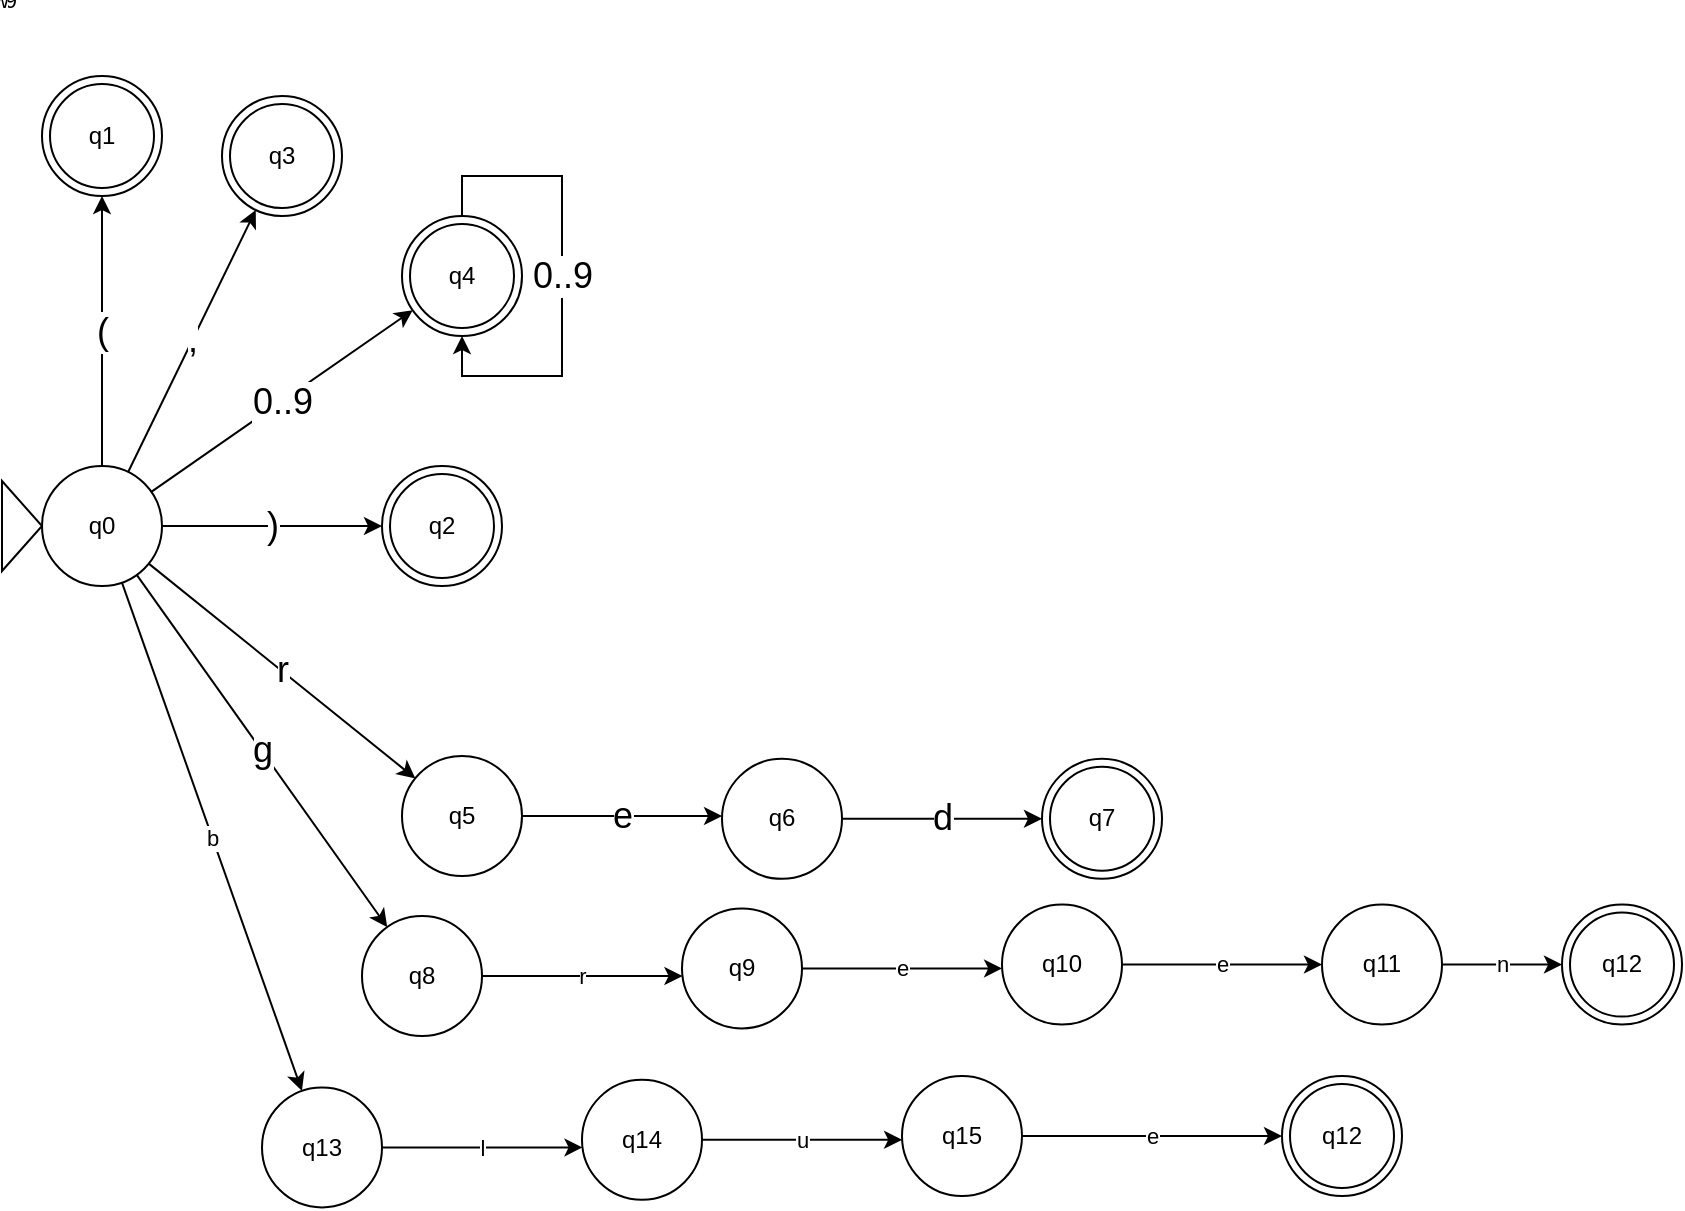 <mxfile version="26.0.16">
  <diagram name="DFA Graph Coloring" id="fnJhv9aqT7oZU3eNKk9d">
    <mxGraphModel dx="298726" dy="193134" grid="1" gridSize="10" guides="1" tooltips="1" connect="1" arrows="1" fold="1" page="1" pageScale="1" pageWidth="850" pageHeight="1100" math="0" shadow="0">
      <root>
        <mxCell id="0" />
        <mxCell id="1" parent="0" />
        <mxCell id="ePDAUJKPAvuJCiLX9oar-74" value="e" edge="1" parent="1">
          <mxGeometry relative="1" as="geometry" />
        </mxCell>
        <mxCell id="ePDAUJKPAvuJCiLX9oar-77" value="r" edge="1" parent="1">
          <mxGeometry relative="1" as="geometry" />
        </mxCell>
        <mxCell id="ePDAUJKPAvuJCiLX9oar-78" value="e" edge="1" parent="1">
          <mxGeometry relative="1" as="geometry" />
        </mxCell>
        <mxCell id="ePDAUJKPAvuJCiLX9oar-79" value="e" edge="1" parent="1">
          <mxGeometry relative="1" as="geometry" />
        </mxCell>
        <mxCell id="ePDAUJKPAvuJCiLX9oar-99" value="e" edge="1" parent="1">
          <mxGeometry relative="1" as="geometry" />
        </mxCell>
        <mxCell id="ePDAUJKPAvuJCiLX9oar-102" value="r" edge="1" parent="1">
          <mxGeometry relative="1" as="geometry" />
        </mxCell>
        <mxCell id="ePDAUJKPAvuJCiLX9oar-103" value="e" edge="1" parent="1">
          <mxGeometry relative="1" as="geometry" />
        </mxCell>
        <mxCell id="ePDAUJKPAvuJCiLX9oar-104" value="e" edge="1" parent="1">
          <mxGeometry relative="1" as="geometry" />
        </mxCell>
        <mxCell id="ePDAUJKPAvuJCiLX9oar-168" value="&lt;font style=&quot;font-size: 18px;&quot;&gt;(&lt;/font&gt;" style="edgeStyle=orthogonalEdgeStyle;rounded=0;orthogonalLoop=1;jettySize=auto;html=1;noEdgeStyle=1;orthogonal=1;" edge="1" parent="1" source="ePDAUJKPAvuJCiLX9oar-107" target="ePDAUJKPAvuJCiLX9oar-108">
          <mxGeometry relative="1" as="geometry" />
        </mxCell>
        <mxCell id="ePDAUJKPAvuJCiLX9oar-169" value="&lt;font style=&quot;font-size: 18px;&quot;&gt;,&lt;/font&gt;" style="edgeStyle=orthogonalEdgeStyle;rounded=0;orthogonalLoop=1;jettySize=auto;html=1;noEdgeStyle=1;orthogonal=1;" edge="1" parent="1" source="ePDAUJKPAvuJCiLX9oar-107" target="ePDAUJKPAvuJCiLX9oar-165">
          <mxGeometry relative="1" as="geometry" />
        </mxCell>
        <mxCell id="ePDAUJKPAvuJCiLX9oar-171" value="&lt;font style=&quot;font-size: 18px;&quot;&gt;)&lt;/font&gt;" style="edgeStyle=orthogonalEdgeStyle;rounded=0;orthogonalLoop=1;jettySize=auto;html=1;noEdgeStyle=1;orthogonal=1;" edge="1" parent="1" source="ePDAUJKPAvuJCiLX9oar-107" target="ePDAUJKPAvuJCiLX9oar-162">
          <mxGeometry relative="1" as="geometry" />
        </mxCell>
        <mxCell id="ePDAUJKPAvuJCiLX9oar-174" value="&lt;font style=&quot;font-size: 18px;&quot;&gt;r&lt;/font&gt;" style="edgeStyle=orthogonalEdgeStyle;rounded=0;orthogonalLoop=1;jettySize=auto;html=1;noEdgeStyle=1;orthogonal=1;" edge="1" parent="1" source="ePDAUJKPAvuJCiLX9oar-107" target="ePDAUJKPAvuJCiLX9oar-173">
          <mxGeometry relative="1" as="geometry" />
        </mxCell>
        <mxCell id="ePDAUJKPAvuJCiLX9oar-181" value="&lt;font style=&quot;font-size: 18px;&quot;&gt;0..9&lt;/font&gt;" style="edgeStyle=orthogonalEdgeStyle;rounded=0;orthogonalLoop=1;jettySize=auto;html=1;noEdgeStyle=1;orthogonal=1;" edge="1" parent="1" source="ePDAUJKPAvuJCiLX9oar-107" target="ePDAUJKPAvuJCiLX9oar-180">
          <mxGeometry relative="1" as="geometry" />
        </mxCell>
        <mxCell id="ePDAUJKPAvuJCiLX9oar-187" value="&lt;font style=&quot;font-size: 18px;&quot;&gt;g&lt;/font&gt;" style="edgeStyle=orthogonalEdgeStyle;rounded=0;orthogonalLoop=1;jettySize=auto;html=1;noEdgeStyle=1;orthogonal=1;" edge="1" parent="1" source="ePDAUJKPAvuJCiLX9oar-107" target="ePDAUJKPAvuJCiLX9oar-183">
          <mxGeometry relative="1" as="geometry" />
        </mxCell>
        <mxCell id="ePDAUJKPAvuJCiLX9oar-107" value="q0" style="ellipse;whiteSpace=wrap;html=1;" vertex="1" parent="1">
          <mxGeometry y="225" width="60" height="60" as="geometry" />
        </mxCell>
        <mxCell id="ePDAUJKPAvuJCiLX9oar-108" value="q1" style="ellipse;shape=doubleEllipse;whiteSpace=wrap;html=1;" vertex="1" parent="1">
          <mxGeometry y="30" width="60" height="60" as="geometry" />
        </mxCell>
        <mxCell id="ePDAUJKPAvuJCiLX9oar-132" style="edgeStyle=orthogonalEdgeStyle;curved=1;endArrow=block;endFill=1;" edge="1" parent="1" target="ePDAUJKPAvuJCiLX9oar-107">
          <mxGeometry relative="1" as="geometry" />
        </mxCell>
        <mxCell id="ePDAUJKPAvuJCiLX9oar-133" value="(" style="endArrow=block;html=1;noEdgeStyle=1;orthogonal=1;" edge="1" parent="1" source="ePDAUJKPAvuJCiLX9oar-107" target="ePDAUJKPAvuJCiLX9oar-108" />
        <mxCell id="ePDAUJKPAvuJCiLX9oar-134" value=")" style="endArrow=block;html=1;noEdgeStyle=1;" edge="1" parent="1" source="ePDAUJKPAvuJCiLX9oar-107" target="ePDAUJKPAvuJCiLX9oar-109" />
        <mxCell id="ePDAUJKPAvuJCiLX9oar-135" value="," style="endArrow=block;html=1;noEdgeStyle=1;" edge="1" parent="1" source="ePDAUJKPAvuJCiLX9oar-107" target="ePDAUJKPAvuJCiLX9oar-110" />
        <mxCell id="ePDAUJKPAvuJCiLX9oar-136" value="0-9" style="endArrow=block;html=1;noEdgeStyle=1;" edge="1" parent="1" source="ePDAUJKPAvuJCiLX9oar-107" target="ePDAUJKPAvuJCiLX9oar-111" />
        <mxCell id="ePDAUJKPAvuJCiLX9oar-137" value="0-9" style="endArrow=block;html=1;curved=1;noEdgeStyle=1;" edge="1" parent="1" source="ePDAUJKPAvuJCiLX9oar-111" target="ePDAUJKPAvuJCiLX9oar-111" />
        <mxCell id="ePDAUJKPAvuJCiLX9oar-138" value="r" style="endArrow=block;html=1;noEdgeStyle=1;" edge="1" parent="1" source="ePDAUJKPAvuJCiLX9oar-107" target="ePDAUJKPAvuJCiLX9oar-117" />
        <mxCell id="ePDAUJKPAvuJCiLX9oar-139" value="e" style="endArrow=block;html=1;noEdgeStyle=1;" edge="1" parent="1" source="ePDAUJKPAvuJCiLX9oar-117" target="ePDAUJKPAvuJCiLX9oar-118" />
        <mxCell id="ePDAUJKPAvuJCiLX9oar-140" value="d" style="endArrow=block;html=1;noEdgeStyle=1;" edge="1" parent="1" source="ePDAUJKPAvuJCiLX9oar-118" target="ePDAUJKPAvuJCiLX9oar-112" />
        <mxCell id="ePDAUJKPAvuJCiLX9oar-141" value="g" style="endArrow=block;html=1;noEdgeStyle=1;" edge="1" parent="1" source="ePDAUJKPAvuJCiLX9oar-107" target="ePDAUJKPAvuJCiLX9oar-119" />
        <mxCell id="ePDAUJKPAvuJCiLX9oar-142" value="r" style="endArrow=block;html=1;noEdgeStyle=1;" edge="1" parent="1" source="ePDAUJKPAvuJCiLX9oar-119" target="ePDAUJKPAvuJCiLX9oar-120" />
        <mxCell id="ePDAUJKPAvuJCiLX9oar-143" value="e" style="endArrow=block;html=1;noEdgeStyle=1;" edge="1" parent="1" source="ePDAUJKPAvuJCiLX9oar-120" target="ePDAUJKPAvuJCiLX9oar-121" />
        <mxCell id="ePDAUJKPAvuJCiLX9oar-144" value="e" style="endArrow=block;html=1;noEdgeStyle=1;" edge="1" parent="1" source="ePDAUJKPAvuJCiLX9oar-121" target="ePDAUJKPAvuJCiLX9oar-122" />
        <mxCell id="ePDAUJKPAvuJCiLX9oar-145" value="n" style="endArrow=block;html=1;noEdgeStyle=1;" edge="1" parent="1" source="ePDAUJKPAvuJCiLX9oar-122" target="ePDAUJKPAvuJCiLX9oar-113" />
        <mxCell id="ePDAUJKPAvuJCiLX9oar-146" value="b" style="endArrow=block;html=1;noEdgeStyle=1;" edge="1" parent="1" source="ePDAUJKPAvuJCiLX9oar-107" target="ePDAUJKPAvuJCiLX9oar-122" />
        <mxCell id="ePDAUJKPAvuJCiLX9oar-147" value="l" style="endArrow=block;html=1;noEdgeStyle=1;" edge="1" parent="1" source="ePDAUJKPAvuJCiLX9oar-122" target="ePDAUJKPAvuJCiLX9oar-113" />
        <mxCell id="ePDAUJKPAvuJCiLX9oar-148" value="u" style="endArrow=block;html=1;noEdgeStyle=1;" edge="1" parent="1" source="ePDAUJKPAvuJCiLX9oar-113" target="ePDAUJKPAvuJCiLX9oar-123" />
        <mxCell id="ePDAUJKPAvuJCiLX9oar-149" value="e" style="endArrow=block;html=1;noEdgeStyle=1;" edge="1" parent="1" source="ePDAUJKPAvuJCiLX9oar-123" target="ePDAUJKPAvuJCiLX9oar-114" />
        <mxCell id="ePDAUJKPAvuJCiLX9oar-150" value="w" style="endArrow=block;html=1;noEdgeStyle=1;" edge="1" parent="1" source="ePDAUJKPAvuJCiLX9oar-107" target="ePDAUJKPAvuJCiLX9oar-114" />
        <mxCell id="ePDAUJKPAvuJCiLX9oar-151" value="h" style="endArrow=block;html=1;noEdgeStyle=1;" edge="1" parent="1" source="ePDAUJKPAvuJCiLX9oar-114" target="ePDAUJKPAvuJCiLX9oar-124" />
        <mxCell id="ePDAUJKPAvuJCiLX9oar-152" value="i" style="endArrow=block;html=1;noEdgeStyle=1;" edge="1" parent="1" source="ePDAUJKPAvuJCiLX9oar-124" target="ePDAUJKPAvuJCiLX9oar-125" />
        <mxCell id="ePDAUJKPAvuJCiLX9oar-153" value="t" style="endArrow=block;html=1;noEdgeStyle=1;" edge="1" parent="1" source="ePDAUJKPAvuJCiLX9oar-125" target="ePDAUJKPAvuJCiLX9oar-126" />
        <mxCell id="ePDAUJKPAvuJCiLX9oar-154" value="e" style="endArrow=block;html=1;noEdgeStyle=1;" edge="1" parent="1" source="ePDAUJKPAvuJCiLX9oar-126" target="ePDAUJKPAvuJCiLX9oar-115" />
        <mxCell id="ePDAUJKPAvuJCiLX9oar-155" value="y" style="endArrow=block;html=1;noEdgeStyle=1;" edge="1" parent="1" source="ePDAUJKPAvuJCiLX9oar-107" target="ePDAUJKPAvuJCiLX9oar-127" />
        <mxCell id="ePDAUJKPAvuJCiLX9oar-156" value="e" style="endArrow=block;html=1;noEdgeStyle=1;" edge="1" parent="1" source="ePDAUJKPAvuJCiLX9oar-127" target="ePDAUJKPAvuJCiLX9oar-128" />
        <mxCell id="ePDAUJKPAvuJCiLX9oar-157" value="l" style="endArrow=block;html=1;noEdgeStyle=1;" edge="1" parent="1" source="ePDAUJKPAvuJCiLX9oar-128" target="ePDAUJKPAvuJCiLX9oar-129" />
        <mxCell id="ePDAUJKPAvuJCiLX9oar-158" value="l" style="endArrow=block;html=1;noEdgeStyle=1;" edge="1" parent="1" source="ePDAUJKPAvuJCiLX9oar-129" target="ePDAUJKPAvuJCiLX9oar-130" />
        <mxCell id="ePDAUJKPAvuJCiLX9oar-159" value="o" style="endArrow=block;html=1;noEdgeStyle=1;" edge="1" parent="1" source="ePDAUJKPAvuJCiLX9oar-130" target="ePDAUJKPAvuJCiLX9oar-131" />
        <mxCell id="ePDAUJKPAvuJCiLX9oar-160" value="w" style="endArrow=block;html=1;noEdgeStyle=1;" edge="1" parent="1" source="ePDAUJKPAvuJCiLX9oar-131" target="ePDAUJKPAvuJCiLX9oar-116" />
        <mxCell id="ePDAUJKPAvuJCiLX9oar-162" value="q2" style="ellipse;shape=doubleEllipse;whiteSpace=wrap;html=1;" vertex="1" parent="1">
          <mxGeometry x="170" y="225" width="60" height="60" as="geometry" />
        </mxCell>
        <mxCell id="ePDAUJKPAvuJCiLX9oar-165" value="q3" style="ellipse;shape=doubleEllipse;whiteSpace=wrap;html=1;" vertex="1" parent="1">
          <mxGeometry x="90" y="40" width="60" height="60" as="geometry" />
        </mxCell>
        <mxCell id="ePDAUJKPAvuJCiLX9oar-176" value="&lt;font style=&quot;font-size: 18px;&quot;&gt;e&lt;/font&gt;" style="edgeStyle=orthogonalEdgeStyle;rounded=0;orthogonalLoop=1;jettySize=auto;html=1;noEdgeStyle=1;orthogonal=1;" edge="1" parent="1" source="ePDAUJKPAvuJCiLX9oar-173" target="ePDAUJKPAvuJCiLX9oar-175">
          <mxGeometry relative="1" as="geometry" />
        </mxCell>
        <mxCell id="ePDAUJKPAvuJCiLX9oar-173" value="q5" style="ellipse;whiteSpace=wrap;html=1;" vertex="1" parent="1">
          <mxGeometry x="180" y="370" width="60" height="60" as="geometry" />
        </mxCell>
        <mxCell id="ePDAUJKPAvuJCiLX9oar-178" value="&lt;font style=&quot;font-size: 18px;&quot;&gt;d&lt;/font&gt;" style="edgeStyle=orthogonalEdgeStyle;rounded=0;orthogonalLoop=1;jettySize=auto;html=1;noEdgeStyle=1;orthogonal=1;" edge="1" parent="1" source="ePDAUJKPAvuJCiLX9oar-175" target="ePDAUJKPAvuJCiLX9oar-177">
          <mxGeometry relative="1" as="geometry" />
        </mxCell>
        <mxCell id="ePDAUJKPAvuJCiLX9oar-175" value="q6" style="ellipse;whiteSpace=wrap;html=1;" vertex="1" parent="1">
          <mxGeometry x="340" y="371.406" width="60" height="60" as="geometry" />
        </mxCell>
        <mxCell id="ePDAUJKPAvuJCiLX9oar-177" value="q7" style="ellipse;shape=doubleEllipse;whiteSpace=wrap;html=1;" vertex="1" parent="1">
          <mxGeometry x="500" y="371.406" width="60" height="60" as="geometry" />
        </mxCell>
        <mxCell id="ePDAUJKPAvuJCiLX9oar-180" value="q4" style="ellipse;shape=doubleEllipse;whiteSpace=wrap;html=1;" vertex="1" parent="1">
          <mxGeometry x="180" y="100" width="60" height="60" as="geometry" />
        </mxCell>
        <mxCell id="ePDAUJKPAvuJCiLX9oar-188" value="r" style="edgeStyle=orthogonalEdgeStyle;rounded=0;orthogonalLoop=1;jettySize=auto;html=1;noEdgeStyle=1;orthogonal=1;" edge="1" parent="1" source="ePDAUJKPAvuJCiLX9oar-183" target="ePDAUJKPAvuJCiLX9oar-184">
          <mxGeometry relative="1" as="geometry" />
        </mxCell>
        <mxCell id="ePDAUJKPAvuJCiLX9oar-183" value="q8" style="ellipse;whiteSpace=wrap;html=1;" vertex="1" parent="1">
          <mxGeometry x="160" y="450" width="60" height="60" as="geometry" />
        </mxCell>
        <mxCell id="ePDAUJKPAvuJCiLX9oar-189" value="e" style="edgeStyle=orthogonalEdgeStyle;rounded=0;orthogonalLoop=1;jettySize=auto;html=1;noEdgeStyle=1;orthogonal=1;" edge="1" parent="1" source="ePDAUJKPAvuJCiLX9oar-184" target="ePDAUJKPAvuJCiLX9oar-185">
          <mxGeometry relative="1" as="geometry" />
        </mxCell>
        <mxCell id="ePDAUJKPAvuJCiLX9oar-184" value="q9" style="ellipse;whiteSpace=wrap;html=1;" vertex="1" parent="1">
          <mxGeometry x="320" y="446.199" width="60" height="60" as="geometry" />
        </mxCell>
        <mxCell id="ePDAUJKPAvuJCiLX9oar-190" value="e" style="edgeStyle=orthogonalEdgeStyle;rounded=0;orthogonalLoop=1;jettySize=auto;html=1;noEdgeStyle=1;orthogonal=1;" edge="1" parent="1" source="ePDAUJKPAvuJCiLX9oar-185" target="ePDAUJKPAvuJCiLX9oar-186">
          <mxGeometry relative="1" as="geometry" />
        </mxCell>
        <mxCell id="ePDAUJKPAvuJCiLX9oar-185" value="q10" style="ellipse;whiteSpace=wrap;html=1;" vertex="1" parent="1">
          <mxGeometry x="480" y="444.298" width="60" height="60" as="geometry" />
        </mxCell>
        <mxCell id="ePDAUJKPAvuJCiLX9oar-195" value="n" style="edgeStyle=orthogonalEdgeStyle;rounded=0;orthogonalLoop=1;jettySize=auto;html=1;" edge="1" parent="1" source="ePDAUJKPAvuJCiLX9oar-186" target="ePDAUJKPAvuJCiLX9oar-193">
          <mxGeometry relative="1" as="geometry" />
        </mxCell>
        <mxCell id="ePDAUJKPAvuJCiLX9oar-186" value="q11" style="ellipse;whiteSpace=wrap;html=1;" vertex="1" parent="1">
          <mxGeometry x="640" y="444.298" width="60" height="60" as="geometry" />
        </mxCell>
        <mxCell id="ePDAUJKPAvuJCiLX9oar-192" value="&lt;font style=&quot;font-size: 18px;&quot;&gt;0..9&lt;/font&gt;" style="edgeStyle=orthogonalEdgeStyle;rounded=0;orthogonalLoop=1;jettySize=auto;html=1;entryX=0.5;entryY=1;entryDx=0;entryDy=0;" edge="1" parent="1" source="ePDAUJKPAvuJCiLX9oar-180" target="ePDAUJKPAvuJCiLX9oar-180">
          <mxGeometry relative="1" as="geometry" />
        </mxCell>
        <mxCell id="ePDAUJKPAvuJCiLX9oar-193" value="q12" style="ellipse;shape=doubleEllipse;whiteSpace=wrap;html=1;" vertex="1" parent="1">
          <mxGeometry x="760" y="444.3" width="60" height="60" as="geometry" />
        </mxCell>
        <mxCell id="ePDAUJKPAvuJCiLX9oar-196" value="l" style="edgeStyle=orthogonalEdgeStyle;rounded=0;orthogonalLoop=1;jettySize=auto;html=1;noEdgeStyle=1;orthogonal=1;" edge="1" parent="1" source="ePDAUJKPAvuJCiLX9oar-197" target="ePDAUJKPAvuJCiLX9oar-199">
          <mxGeometry relative="1" as="geometry" />
        </mxCell>
        <mxCell id="ePDAUJKPAvuJCiLX9oar-197" value="q13" style="ellipse;whiteSpace=wrap;html=1;" vertex="1" parent="1">
          <mxGeometry x="110" y="535.7" width="60" height="60" as="geometry" />
        </mxCell>
        <mxCell id="ePDAUJKPAvuJCiLX9oar-198" value="u" style="edgeStyle=orthogonalEdgeStyle;rounded=0;orthogonalLoop=1;jettySize=auto;html=1;noEdgeStyle=1;orthogonal=1;" edge="1" parent="1" source="ePDAUJKPAvuJCiLX9oar-199" target="ePDAUJKPAvuJCiLX9oar-201">
          <mxGeometry relative="1" as="geometry" />
        </mxCell>
        <mxCell id="ePDAUJKPAvuJCiLX9oar-199" value="q14" style="ellipse;whiteSpace=wrap;html=1;" vertex="1" parent="1">
          <mxGeometry x="270" y="531.899" width="60" height="60" as="geometry" />
        </mxCell>
        <mxCell id="ePDAUJKPAvuJCiLX9oar-200" value="e" style="edgeStyle=orthogonalEdgeStyle;rounded=0;orthogonalLoop=1;jettySize=auto;html=1;noEdgeStyle=1;orthogonal=1;" edge="1" parent="1" source="ePDAUJKPAvuJCiLX9oar-201" target="ePDAUJKPAvuJCiLX9oar-204">
          <mxGeometry relative="1" as="geometry">
            <mxPoint x="590" y="559.998" as="targetPoint" />
          </mxGeometry>
        </mxCell>
        <mxCell id="ePDAUJKPAvuJCiLX9oar-201" value="q15" style="ellipse;whiteSpace=wrap;html=1;" vertex="1" parent="1">
          <mxGeometry x="430" y="529.998" width="60" height="60" as="geometry" />
        </mxCell>
        <mxCell id="ePDAUJKPAvuJCiLX9oar-203" value="b" style="rounded=0;orthogonalLoop=1;jettySize=auto;html=1;" edge="1" parent="1" source="ePDAUJKPAvuJCiLX9oar-107" target="ePDAUJKPAvuJCiLX9oar-197">
          <mxGeometry relative="1" as="geometry" />
        </mxCell>
        <mxCell id="ePDAUJKPAvuJCiLX9oar-204" value="q12" style="ellipse;shape=doubleEllipse;whiteSpace=wrap;html=1;" vertex="1" parent="1">
          <mxGeometry x="620" y="530" width="60" height="60" as="geometry" />
        </mxCell>
        <mxCell id="ePDAUJKPAvuJCiLX9oar-205" value="" style="triangle;whiteSpace=wrap;html=1;" vertex="1" parent="1">
          <mxGeometry x="-20" y="232.5" width="20" height="45" as="geometry" />
        </mxCell>
      </root>
    </mxGraphModel>
  </diagram>
</mxfile>
